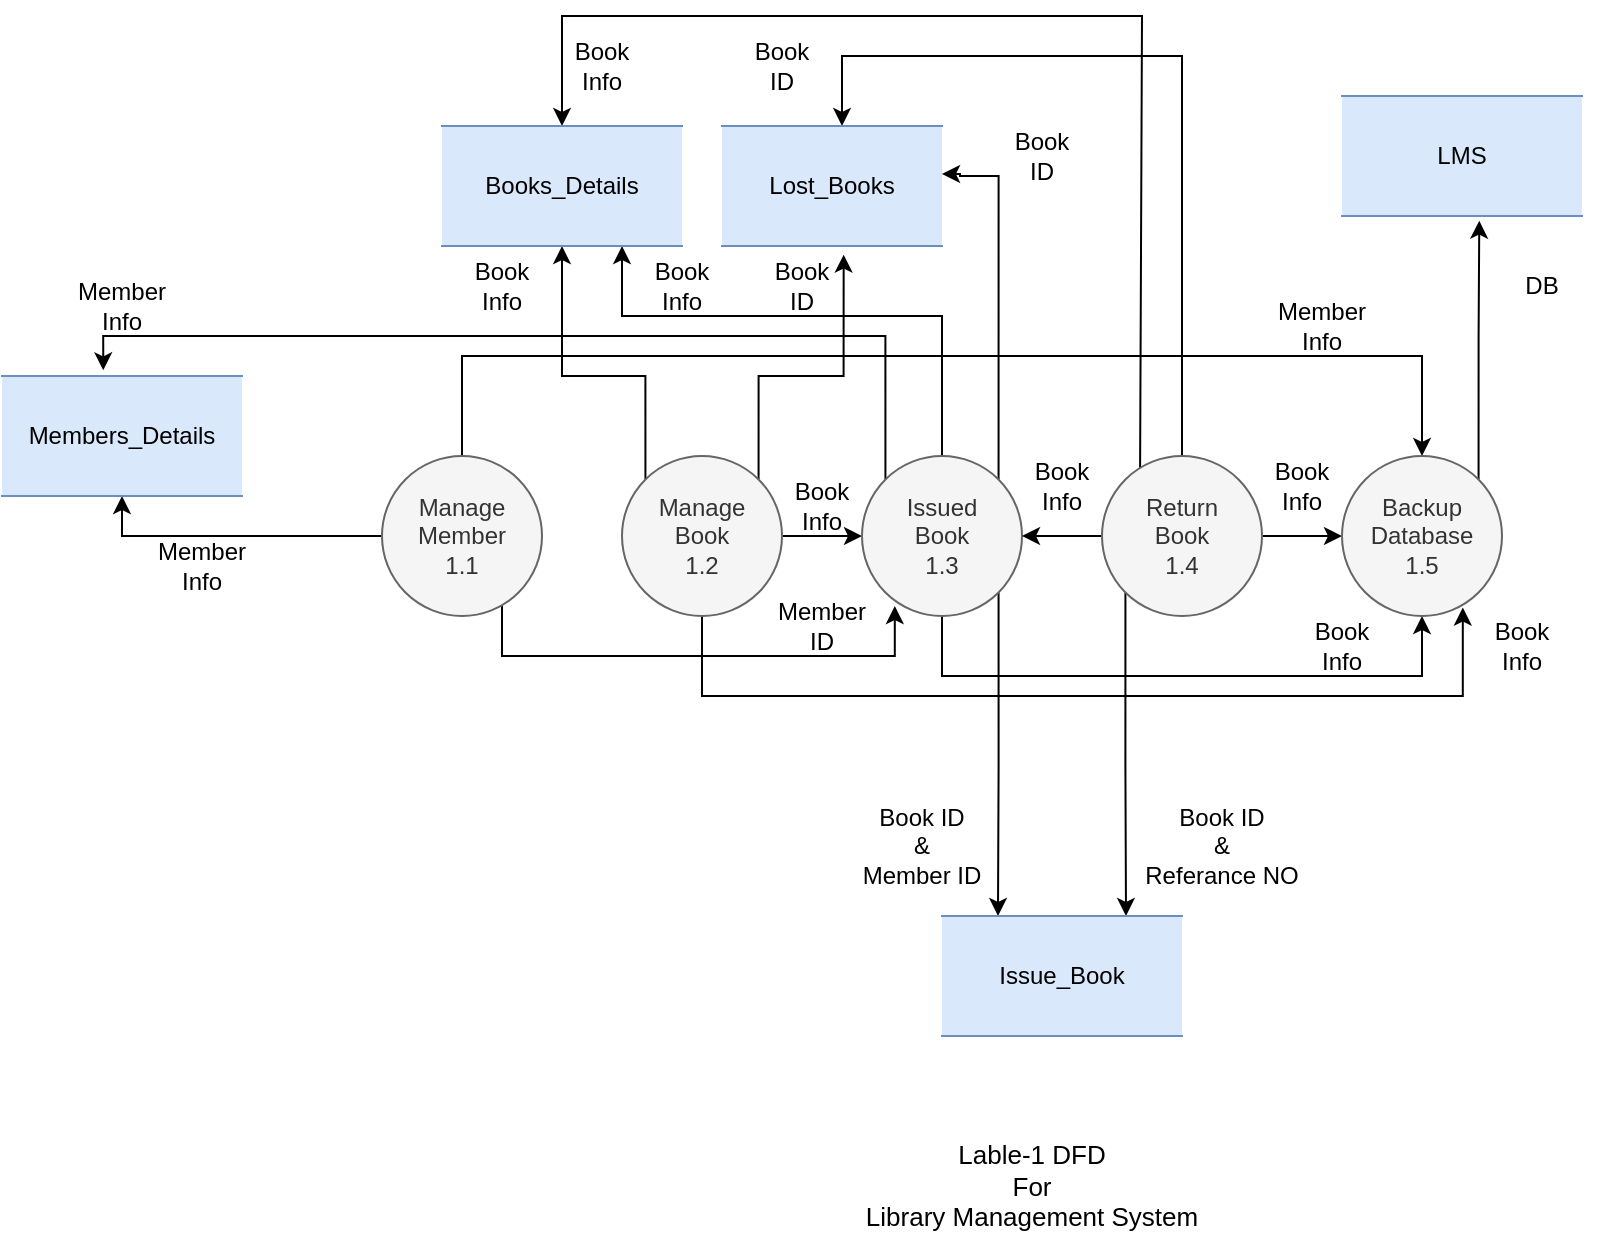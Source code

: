 <mxfile version="18.0.2" type="device"><diagram id="_8r21qrkis72zyOX6Bwa" name="Page-1"><mxGraphModel dx="1865" dy="1708" grid="1" gridSize="10" guides="1" tooltips="1" connect="1" arrows="1" fold="1" page="1" pageScale="1" pageWidth="827" pageHeight="1169" math="0" shadow="0"><root><mxCell id="0"/><mxCell id="1" parent="0"/><mxCell id="BlT-Rjpq7oz7BDElgnP7-12" style="edgeStyle=orthogonalEdgeStyle;rounded=0;orthogonalLoop=1;jettySize=auto;html=1;entryX=0;entryY=0.5;entryDx=0;entryDy=0;" parent="1" source="BlT-Rjpq7oz7BDElgnP7-1" target="BlT-Rjpq7oz7BDElgnP7-6" edge="1"><mxGeometry relative="1" as="geometry"/></mxCell><mxCell id="BlT-Rjpq7oz7BDElgnP7-21" style="edgeStyle=orthogonalEdgeStyle;rounded=0;orthogonalLoop=1;jettySize=auto;html=1;exitX=0.5;exitY=1;exitDx=0;exitDy=0;entryX=0.755;entryY=0.947;entryDx=0;entryDy=0;entryPerimeter=0;" parent="1" source="BlT-Rjpq7oz7BDElgnP7-1" target="BlT-Rjpq7oz7BDElgnP7-8" edge="1"><mxGeometry relative="1" as="geometry"><mxPoint x="528" y="200" as="targetPoint"/><Array as="points"><mxPoint x="140" y="240"/><mxPoint x="520" y="240"/></Array></mxGeometry></mxCell><mxCell id="BlT-Rjpq7oz7BDElgnP7-29" style="edgeStyle=orthogonalEdgeStyle;rounded=0;orthogonalLoop=1;jettySize=auto;html=1;exitX=0;exitY=0;exitDx=0;exitDy=0;entryX=0.5;entryY=1;entryDx=0;entryDy=0;" parent="1" source="BlT-Rjpq7oz7BDElgnP7-1" target="BlT-Rjpq7oz7BDElgnP7-31" edge="1"><mxGeometry relative="1" as="geometry"><mxPoint x="70" y="40" as="targetPoint"/><Array as="points"><mxPoint x="112" y="80"/><mxPoint x="70" y="80"/></Array></mxGeometry></mxCell><mxCell id="BlT-Rjpq7oz7BDElgnP7-32" style="edgeStyle=orthogonalEdgeStyle;rounded=0;orthogonalLoop=1;jettySize=auto;html=1;exitX=1;exitY=0;exitDx=0;exitDy=0;entryX=0.553;entryY=1.072;entryDx=0;entryDy=0;entryPerimeter=0;" parent="1" source="BlT-Rjpq7oz7BDElgnP7-1" target="BlT-Rjpq7oz7BDElgnP7-33" edge="1"><mxGeometry relative="1" as="geometry"><mxPoint x="210" y="10" as="targetPoint"/><Array as="points"><mxPoint x="168" y="80"/><mxPoint x="211" y="80"/></Array></mxGeometry></mxCell><mxCell id="BlT-Rjpq7oz7BDElgnP7-1" value="Manage &lt;br&gt;Book&lt;br&gt;1.2" style="ellipse;whiteSpace=wrap;html=1;aspect=fixed;fillColor=#f5f5f5;fontColor=#333333;strokeColor=#666666;" parent="1" vertex="1"><mxGeometry x="100" y="120" width="80" height="80" as="geometry"/></mxCell><mxCell id="BlT-Rjpq7oz7BDElgnP7-11" style="edgeStyle=orthogonalEdgeStyle;rounded=0;orthogonalLoop=1;jettySize=auto;html=1;entryX=0.205;entryY=0.938;entryDx=0;entryDy=0;entryPerimeter=0;" parent="1" source="BlT-Rjpq7oz7BDElgnP7-5" target="BlT-Rjpq7oz7BDElgnP7-6" edge="1"><mxGeometry relative="1" as="geometry"><mxPoint x="240" y="220" as="targetPoint"/><Array as="points"><mxPoint x="40" y="220"/><mxPoint x="236" y="220"/></Array></mxGeometry></mxCell><mxCell id="BlT-Rjpq7oz7BDElgnP7-20" style="edgeStyle=orthogonalEdgeStyle;rounded=0;orthogonalLoop=1;jettySize=auto;html=1;exitX=0.5;exitY=0;exitDx=0;exitDy=0;entryX=0.5;entryY=0;entryDx=0;entryDy=0;" parent="1" source="BlT-Rjpq7oz7BDElgnP7-5" target="BlT-Rjpq7oz7BDElgnP7-8" edge="1"><mxGeometry relative="1" as="geometry"><mxPoint x="490" y="50" as="targetPoint"/><Array as="points"><mxPoint x="20" y="70"/><mxPoint x="500" y="70"/></Array></mxGeometry></mxCell><mxCell id="BlT-Rjpq7oz7BDElgnP7-28" style="edgeStyle=orthogonalEdgeStyle;rounded=0;orthogonalLoop=1;jettySize=auto;html=1;exitX=0;exitY=0.5;exitDx=0;exitDy=0;entryX=0.5;entryY=1;entryDx=0;entryDy=0;" parent="1" source="BlT-Rjpq7oz7BDElgnP7-5" target="BlT-Rjpq7oz7BDElgnP7-24" edge="1"><mxGeometry relative="1" as="geometry"><mxPoint x="-140" y="180" as="targetPoint"/></mxGeometry></mxCell><mxCell id="BlT-Rjpq7oz7BDElgnP7-5" value="Manage Member&lt;br&gt;1.1" style="ellipse;whiteSpace=wrap;html=1;aspect=fixed;fillColor=#f5f5f5;fontColor=#333333;strokeColor=#666666;" parent="1" vertex="1"><mxGeometry x="-20" y="120" width="80" height="80" as="geometry"/></mxCell><mxCell id="BlT-Rjpq7oz7BDElgnP7-17" style="edgeStyle=orthogonalEdgeStyle;rounded=0;orthogonalLoop=1;jettySize=auto;html=1;exitX=0.5;exitY=1;exitDx=0;exitDy=0;entryX=0.5;entryY=1;entryDx=0;entryDy=0;" parent="1" source="BlT-Rjpq7oz7BDElgnP7-6" target="BlT-Rjpq7oz7BDElgnP7-8" edge="1"><mxGeometry relative="1" as="geometry"><Array as="points"><mxPoint x="260" y="230"/><mxPoint x="500" y="230"/></Array></mxGeometry></mxCell><mxCell id="BlT-Rjpq7oz7BDElgnP7-34" style="edgeStyle=orthogonalEdgeStyle;rounded=0;orthogonalLoop=1;jettySize=auto;html=1;exitX=0;exitY=0;exitDx=0;exitDy=0;entryX=0.422;entryY=-0.047;entryDx=0;entryDy=0;entryPerimeter=0;" parent="1" source="BlT-Rjpq7oz7BDElgnP7-6" target="BlT-Rjpq7oz7BDElgnP7-24" edge="1"><mxGeometry relative="1" as="geometry"><mxPoint x="-160" y="-110" as="targetPoint"/><Array as="points"><mxPoint x="232" y="60"/><mxPoint x="-159" y="60"/></Array></mxGeometry></mxCell><mxCell id="BlT-Rjpq7oz7BDElgnP7-36" style="edgeStyle=orthogonalEdgeStyle;rounded=0;orthogonalLoop=1;jettySize=auto;html=1;exitX=0.5;exitY=0;exitDx=0;exitDy=0;entryX=0.75;entryY=1;entryDx=0;entryDy=0;" parent="1" source="BlT-Rjpq7oz7BDElgnP7-6" target="BlT-Rjpq7oz7BDElgnP7-31" edge="1"><mxGeometry relative="1" as="geometry"><mxPoint x="270" y="50" as="targetPoint"/><Array as="points"><mxPoint x="260" y="50"/><mxPoint x="100" y="50"/></Array></mxGeometry></mxCell><mxCell id="BlT-Rjpq7oz7BDElgnP7-37" style="edgeStyle=orthogonalEdgeStyle;rounded=0;orthogonalLoop=1;jettySize=auto;html=1;exitX=1;exitY=0;exitDx=0;exitDy=0;entryX=1;entryY=0.4;entryDx=0;entryDy=0;entryPerimeter=0;" parent="1" source="BlT-Rjpq7oz7BDElgnP7-6" target="BlT-Rjpq7oz7BDElgnP7-33" edge="1"><mxGeometry relative="1" as="geometry"><Array as="points"><mxPoint x="288" y="-20"/><mxPoint x="269" y="-20"/></Array><mxPoint x="270" as="targetPoint"/></mxGeometry></mxCell><mxCell id="BlT-Rjpq7oz7BDElgnP7-39" style="edgeStyle=orthogonalEdgeStyle;rounded=0;orthogonalLoop=1;jettySize=auto;html=1;exitX=1;exitY=1;exitDx=0;exitDy=0;" parent="1" source="BlT-Rjpq7oz7BDElgnP7-6" edge="1"><mxGeometry relative="1" as="geometry"><mxPoint x="288" y="350" as="targetPoint"/><Array as="points"/></mxGeometry></mxCell><mxCell id="BlT-Rjpq7oz7BDElgnP7-6" value="Issued&lt;br&gt;Book&lt;br&gt;1.3" style="ellipse;whiteSpace=wrap;html=1;aspect=fixed;fillColor=#f5f5f5;fontColor=#333333;strokeColor=#666666;" parent="1" vertex="1"><mxGeometry x="220" y="120" width="80" height="80" as="geometry"/></mxCell><mxCell id="BlT-Rjpq7oz7BDElgnP7-14" style="edgeStyle=orthogonalEdgeStyle;rounded=0;orthogonalLoop=1;jettySize=auto;html=1;exitX=0;exitY=0.5;exitDx=0;exitDy=0;entryX=1;entryY=0.5;entryDx=0;entryDy=0;" parent="1" source="BlT-Rjpq7oz7BDElgnP7-7" target="BlT-Rjpq7oz7BDElgnP7-6" edge="1"><mxGeometry relative="1" as="geometry"/></mxCell><mxCell id="BlT-Rjpq7oz7BDElgnP7-22" style="edgeStyle=orthogonalEdgeStyle;rounded=0;orthogonalLoop=1;jettySize=auto;html=1;exitX=1;exitY=0.5;exitDx=0;exitDy=0;entryX=0;entryY=0.5;entryDx=0;entryDy=0;" parent="1" source="BlT-Rjpq7oz7BDElgnP7-7" target="BlT-Rjpq7oz7BDElgnP7-8" edge="1"><mxGeometry relative="1" as="geometry"/></mxCell><mxCell id="BlT-Rjpq7oz7BDElgnP7-42" style="edgeStyle=orthogonalEdgeStyle;rounded=0;orthogonalLoop=1;jettySize=auto;html=1;exitX=0.238;exitY=0.096;exitDx=0;exitDy=0;entryX=0.5;entryY=0;entryDx=0;entryDy=0;exitPerimeter=0;" parent="1" source="BlT-Rjpq7oz7BDElgnP7-7" target="BlT-Rjpq7oz7BDElgnP7-31" edge="1"><mxGeometry relative="1" as="geometry"><mxPoint x="379.8" y="-70" as="targetPoint"/><Array as="points"><mxPoint x="360" y="128"/><mxPoint x="360" y="-100"/><mxPoint x="70" y="-100"/></Array></mxGeometry></mxCell><mxCell id="BlT-Rjpq7oz7BDElgnP7-43" style="edgeStyle=orthogonalEdgeStyle;rounded=0;orthogonalLoop=1;jettySize=auto;html=1;" parent="1" source="BlT-Rjpq7oz7BDElgnP7-7" target="BlT-Rjpq7oz7BDElgnP7-33" edge="1"><mxGeometry relative="1" as="geometry"><mxPoint x="210" y="-40" as="targetPoint"/><Array as="points"><mxPoint x="380" y="-80"/><mxPoint x="210" y="-80"/></Array></mxGeometry></mxCell><mxCell id="BO4M2SWDsSR7t7-UjltQ-27" style="edgeStyle=orthogonalEdgeStyle;rounded=0;orthogonalLoop=1;jettySize=auto;html=1;exitX=0;exitY=1;exitDx=0;exitDy=0;" parent="1" source="BlT-Rjpq7oz7BDElgnP7-7" edge="1"><mxGeometry relative="1" as="geometry"><mxPoint x="352" y="350" as="targetPoint"/></mxGeometry></mxCell><mxCell id="BlT-Rjpq7oz7BDElgnP7-7" value="Return&lt;br&gt;Book&lt;br&gt;1.4" style="ellipse;whiteSpace=wrap;html=1;aspect=fixed;fillColor=#f5f5f5;fontColor=#333333;strokeColor=#666666;" parent="1" vertex="1"><mxGeometry x="340" y="120" width="80" height="80" as="geometry"/></mxCell><mxCell id="BlT-Rjpq7oz7BDElgnP7-45" style="edgeStyle=orthogonalEdgeStyle;rounded=0;orthogonalLoop=1;jettySize=auto;html=1;exitX=1;exitY=0;exitDx=0;exitDy=0;entryX=0.572;entryY=1.039;entryDx=0;entryDy=0;entryPerimeter=0;" parent="1" source="BlT-Rjpq7oz7BDElgnP7-8" target="BlT-Rjpq7oz7BDElgnP7-44" edge="1"><mxGeometry relative="1" as="geometry"/></mxCell><mxCell id="BlT-Rjpq7oz7BDElgnP7-8" value="Backup&lt;br&gt;Database&lt;br&gt;1.5" style="ellipse;whiteSpace=wrap;html=1;aspect=fixed;fillColor=#f5f5f5;fontColor=#333333;strokeColor=#666666;" parent="1" vertex="1"><mxGeometry x="460" y="120" width="80" height="80" as="geometry"/></mxCell><mxCell id="BlT-Rjpq7oz7BDElgnP7-24" value="Members_Details" style="shape=partialRectangle;whiteSpace=wrap;html=1;left=0;right=0;fillColor=#dae8fc;strokeColor=#6c8ebf;" parent="1" vertex="1"><mxGeometry x="-210" y="80" width="120" height="60" as="geometry"/></mxCell><mxCell id="BlT-Rjpq7oz7BDElgnP7-25" style="edgeStyle=orthogonalEdgeStyle;rounded=0;orthogonalLoop=1;jettySize=auto;html=1;exitX=0.5;exitY=1;exitDx=0;exitDy=0;" parent="1" source="BlT-Rjpq7oz7BDElgnP7-24" target="BlT-Rjpq7oz7BDElgnP7-24" edge="1"><mxGeometry relative="1" as="geometry"/></mxCell><mxCell id="BlT-Rjpq7oz7BDElgnP7-31" value="Books_Details" style="shape=partialRectangle;whiteSpace=wrap;html=1;left=0;right=0;fillColor=#dae8fc;strokeColor=#6c8ebf;" parent="1" vertex="1"><mxGeometry x="10" y="-45" width="120" height="60" as="geometry"/></mxCell><mxCell id="BlT-Rjpq7oz7BDElgnP7-33" value="Lost_Books" style="shape=partialRectangle;whiteSpace=wrap;html=1;left=0;right=0;fillColor=#dae8fc;strokeColor=#6c8ebf;" parent="1" vertex="1"><mxGeometry x="150" y="-45" width="110" height="60" as="geometry"/></mxCell><mxCell id="BlT-Rjpq7oz7BDElgnP7-38" value="Issue_Book" style="shape=partialRectangle;whiteSpace=wrap;html=1;left=0;right=0;fillColor=#dae8fc;strokeColor=#6c8ebf;" parent="1" vertex="1"><mxGeometry x="260" y="350" width="120" height="60" as="geometry"/></mxCell><mxCell id="BlT-Rjpq7oz7BDElgnP7-44" value="LMS" style="shape=partialRectangle;whiteSpace=wrap;html=1;left=0;right=0;fillColor=#dae8fc;strokeColor=#6c8ebf;" parent="1" vertex="1"><mxGeometry x="460" y="-60" width="120" height="60" as="geometry"/></mxCell><mxCell id="BO4M2SWDsSR7t7-UjltQ-1" value="Member Info" style="text;html=1;strokeColor=none;fillColor=none;align=center;verticalAlign=middle;whiteSpace=wrap;rounded=0;" parent="1" vertex="1"><mxGeometry x="-140" y="160" width="60" height="30" as="geometry"/></mxCell><mxCell id="BO4M2SWDsSR7t7-UjltQ-2" value="Book&lt;br&gt;Info" style="text;html=1;strokeColor=none;fillColor=none;align=center;verticalAlign=middle;whiteSpace=wrap;rounded=0;" parent="1" vertex="1"><mxGeometry x="170" y="130" width="60" height="30" as="geometry"/></mxCell><mxCell id="BO4M2SWDsSR7t7-UjltQ-3" value="Book&lt;br&gt;Info" style="text;html=1;strokeColor=none;fillColor=none;align=center;verticalAlign=middle;whiteSpace=wrap;rounded=0;" parent="1" vertex="1"><mxGeometry x="290" y="120" width="60" height="30" as="geometry"/></mxCell><mxCell id="BO4M2SWDsSR7t7-UjltQ-4" value="Book&lt;br&gt;Info" style="text;html=1;strokeColor=none;fillColor=none;align=center;verticalAlign=middle;whiteSpace=wrap;rounded=0;" parent="1" vertex="1"><mxGeometry x="410" y="120" width="60" height="30" as="geometry"/></mxCell><mxCell id="BO4M2SWDsSR7t7-UjltQ-5" value="Member Info" style="text;html=1;strokeColor=none;fillColor=none;align=center;verticalAlign=middle;whiteSpace=wrap;rounded=0;" parent="1" vertex="1"><mxGeometry x="420" y="40" width="60" height="30" as="geometry"/></mxCell><mxCell id="BO4M2SWDsSR7t7-UjltQ-9" value="Book&lt;br&gt;Info" style="text;html=1;strokeColor=none;fillColor=none;align=center;verticalAlign=middle;whiteSpace=wrap;rounded=0;" parent="1" vertex="1"><mxGeometry x="60" y="-90" width="60" height="30" as="geometry"/></mxCell><mxCell id="BO4M2SWDsSR7t7-UjltQ-10" value="Book&lt;br&gt;ID" style="text;html=1;strokeColor=none;fillColor=none;align=center;verticalAlign=middle;whiteSpace=wrap;rounded=0;" parent="1" vertex="1"><mxGeometry x="280" y="-45" width="60" height="30" as="geometry"/></mxCell><mxCell id="BO4M2SWDsSR7t7-UjltQ-11" value="Book&lt;br&gt;ID" style="text;html=1;strokeColor=none;fillColor=none;align=center;verticalAlign=middle;whiteSpace=wrap;rounded=0;" parent="1" vertex="1"><mxGeometry x="150" y="-90" width="60" height="30" as="geometry"/></mxCell><mxCell id="BO4M2SWDsSR7t7-UjltQ-13" value="Member Info" style="text;html=1;strokeColor=none;fillColor=none;align=center;verticalAlign=middle;whiteSpace=wrap;rounded=0;" parent="1" vertex="1"><mxGeometry x="-180" y="30" width="60" height="30" as="geometry"/></mxCell><mxCell id="BO4M2SWDsSR7t7-UjltQ-14" value="Book&lt;br&gt;Info" style="text;html=1;strokeColor=none;fillColor=none;align=center;verticalAlign=middle;whiteSpace=wrap;rounded=0;" parent="1" vertex="1"><mxGeometry x="10" y="20" width="60" height="30" as="geometry"/></mxCell><mxCell id="BO4M2SWDsSR7t7-UjltQ-15" value="Book&lt;br&gt;ID" style="text;html=1;strokeColor=none;fillColor=none;align=center;verticalAlign=middle;whiteSpace=wrap;rounded=0;" parent="1" vertex="1"><mxGeometry x="160" y="20" width="60" height="30" as="geometry"/></mxCell><mxCell id="BO4M2SWDsSR7t7-UjltQ-20" value="Book&lt;br&gt;Info" style="text;html=1;strokeColor=none;fillColor=none;align=center;verticalAlign=middle;whiteSpace=wrap;rounded=0;" parent="1" vertex="1"><mxGeometry x="100" y="20" width="60" height="30" as="geometry"/></mxCell><mxCell id="BO4M2SWDsSR7t7-UjltQ-21" value="Member ID" style="text;html=1;strokeColor=none;fillColor=none;align=center;verticalAlign=middle;whiteSpace=wrap;rounded=0;" parent="1" vertex="1"><mxGeometry x="170" y="190" width="60" height="30" as="geometry"/></mxCell><mxCell id="BO4M2SWDsSR7t7-UjltQ-22" value="DB" style="text;html=1;strokeColor=none;fillColor=none;align=center;verticalAlign=middle;whiteSpace=wrap;rounded=0;" parent="1" vertex="1"><mxGeometry x="530" y="20" width="60" height="30" as="geometry"/></mxCell><mxCell id="BO4M2SWDsSR7t7-UjltQ-23" value="Book&lt;br&gt;Info" style="text;html=1;strokeColor=none;fillColor=none;align=center;verticalAlign=middle;whiteSpace=wrap;rounded=0;" parent="1" vertex="1"><mxGeometry x="520" y="200" width="60" height="30" as="geometry"/></mxCell><mxCell id="BO4M2SWDsSR7t7-UjltQ-24" value="Book&lt;br&gt;Info" style="text;html=1;strokeColor=none;fillColor=none;align=center;verticalAlign=middle;whiteSpace=wrap;rounded=0;" parent="1" vertex="1"><mxGeometry x="430" y="200" width="60" height="30" as="geometry"/></mxCell><mxCell id="BO4M2SWDsSR7t7-UjltQ-25" value="Book ID &lt;br&gt;&amp;amp;&lt;br&gt;Member ID" style="text;html=1;strokeColor=none;fillColor=none;align=center;verticalAlign=middle;whiteSpace=wrap;rounded=0;" parent="1" vertex="1"><mxGeometry x="210" y="300" width="80" height="30" as="geometry"/></mxCell><mxCell id="BO4M2SWDsSR7t7-UjltQ-28" value="Book ID &lt;br&gt;&amp;amp;&lt;br&gt;Referance NO" style="text;html=1;strokeColor=none;fillColor=none;align=center;verticalAlign=middle;whiteSpace=wrap;rounded=0;" parent="1" vertex="1"><mxGeometry x="360" y="300" width="80" height="30" as="geometry"/></mxCell><mxCell id="CBvAC-SrQyKIgNs1is9p-1" value="&lt;span style=&quot;font-size: 13px;&quot;&gt;Lable-1 DFD&lt;/span&gt;&lt;br style=&quot;font-size: 13px;&quot;&gt;&lt;span style=&quot;font-size: 13px;&quot;&gt;For&lt;/span&gt;&lt;br style=&quot;font-size: 13px;&quot;&gt;&lt;span style=&quot;font-size: 13px;&quot;&gt;Library Management System&lt;/span&gt;" style="text;html=1;strokeColor=none;fillColor=none;align=center;verticalAlign=middle;whiteSpace=wrap;rounded=0;" parent="1" vertex="1"><mxGeometry x="160" y="450" width="290" height="70" as="geometry"/></mxCell></root></mxGraphModel></diagram></mxfile>